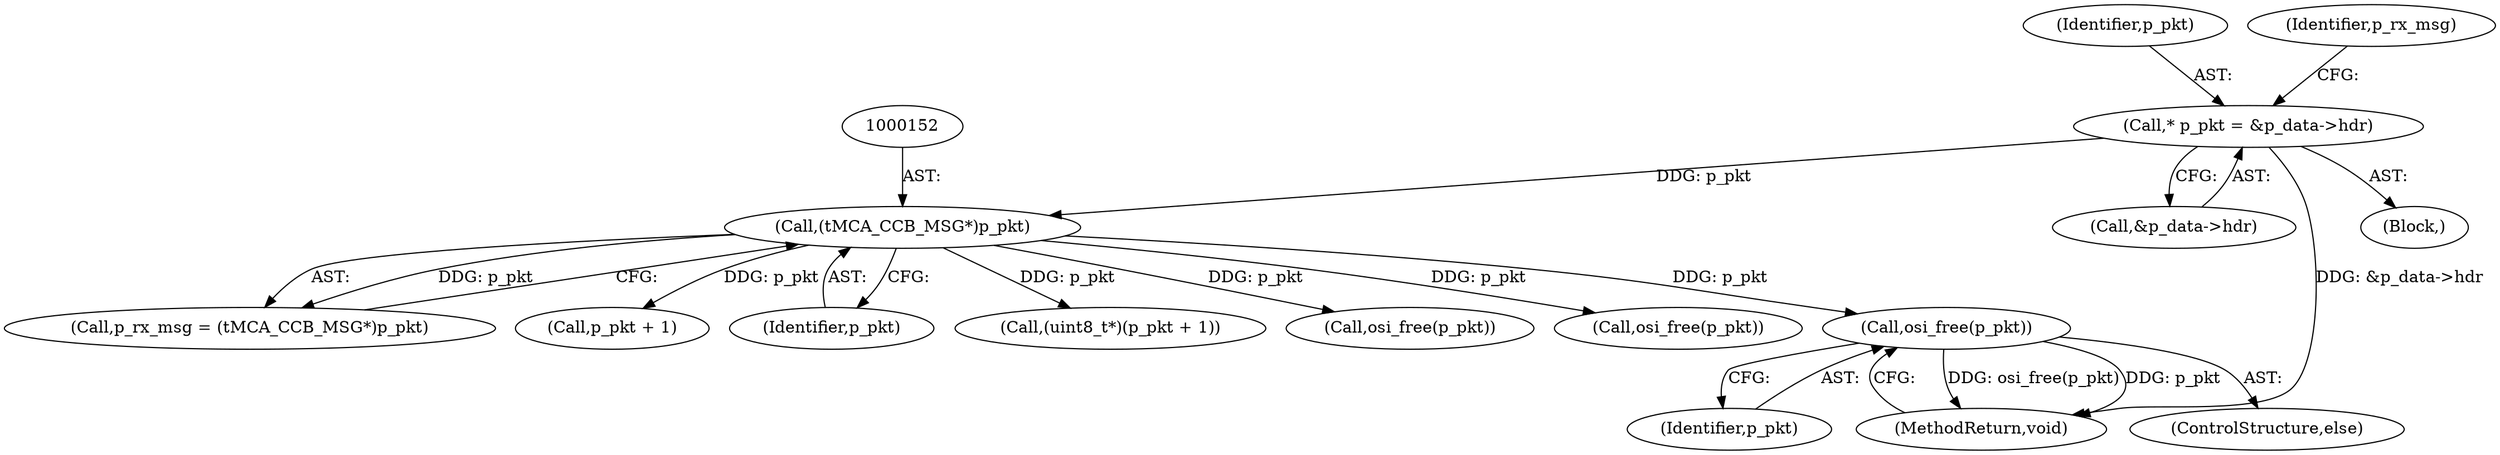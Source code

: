 digraph "0_Android_5216e6120160b28d76e9ee4dff9995e772647511@API" {
"1000739" [label="(Call,osi_free(p_pkt))"];
"1000151" [label="(Call,(tMCA_CCB_MSG*)p_pkt)"];
"1000117" [label="(Call,* p_pkt = &p_data->hdr)"];
"1000115" [label="(Block,)"];
"1000118" [label="(Identifier,p_pkt)"];
"1000149" [label="(Call,p_rx_msg = (tMCA_CCB_MSG*)p_pkt)"];
"1000151" [label="(Call,(tMCA_CCB_MSG*)p_pkt)"];
"1000738" [label="(ControlStructure,else)"];
"1000159" [label="(Call,p_pkt + 1)"];
"1000153" [label="(Identifier,p_pkt)"];
"1000157" [label="(Call,(uint8_t*)(p_pkt + 1))"];
"1000330" [label="(Call,osi_free(p_pkt))"];
"1000722" [label="(Call,osi_free(p_pkt))"];
"1000119" [label="(Call,&p_data->hdr)"];
"1000117" [label="(Call,* p_pkt = &p_data->hdr)"];
"1000741" [label="(MethodReturn,void)"];
"1000129" [label="(Identifier,p_rx_msg)"];
"1000739" [label="(Call,osi_free(p_pkt))"];
"1000740" [label="(Identifier,p_pkt)"];
"1000739" -> "1000738"  [label="AST: "];
"1000739" -> "1000740"  [label="CFG: "];
"1000740" -> "1000739"  [label="AST: "];
"1000741" -> "1000739"  [label="CFG: "];
"1000739" -> "1000741"  [label="DDG: osi_free(p_pkt)"];
"1000739" -> "1000741"  [label="DDG: p_pkt"];
"1000151" -> "1000739"  [label="DDG: p_pkt"];
"1000151" -> "1000149"  [label="AST: "];
"1000151" -> "1000153"  [label="CFG: "];
"1000152" -> "1000151"  [label="AST: "];
"1000153" -> "1000151"  [label="AST: "];
"1000149" -> "1000151"  [label="CFG: "];
"1000151" -> "1000149"  [label="DDG: p_pkt"];
"1000117" -> "1000151"  [label="DDG: p_pkt"];
"1000151" -> "1000157"  [label="DDG: p_pkt"];
"1000151" -> "1000159"  [label="DDG: p_pkt"];
"1000151" -> "1000330"  [label="DDG: p_pkt"];
"1000151" -> "1000722"  [label="DDG: p_pkt"];
"1000117" -> "1000115"  [label="AST: "];
"1000117" -> "1000119"  [label="CFG: "];
"1000118" -> "1000117"  [label="AST: "];
"1000119" -> "1000117"  [label="AST: "];
"1000129" -> "1000117"  [label="CFG: "];
"1000117" -> "1000741"  [label="DDG: &p_data->hdr"];
}
